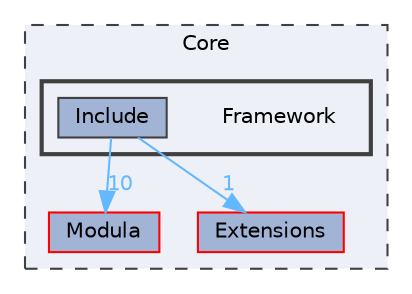 digraph "Core/Framework"
{
 // LATEX_PDF_SIZE
  bgcolor="transparent";
  edge [fontname=Helvetica,fontsize=10,labelfontname=Helvetica,labelfontsize=10];
  node [fontname=Helvetica,fontsize=10,shape=box,height=0.2,width=0.4];
  compound=true
  subgraph clusterdir_c6310732a22f63c0c2fc5595561e68f1 {
    graph [ bgcolor="#edf0f7", pencolor="grey25", label="Core", fontname=Helvetica,fontsize=10 style="filled,dashed", URL="dir_c6310732a22f63c0c2fc5595561e68f1.html",tooltip=""]
  dir_15e8fef3d22952eb032ac9e7b2e45a37 [label="Modula", fillcolor="#a2b4d6", color="red", style="filled", URL="dir_15e8fef3d22952eb032ac9e7b2e45a37.html",tooltip=""];
  dir_77eeda42858090c6483753d2222ff7f1 [label="Extensions", fillcolor="#a2b4d6", color="red", style="filled", URL="dir_77eeda42858090c6483753d2222ff7f1.html",tooltip=""];
  subgraph clusterdir_3cd6967956918cc556ae81bc4708c50b {
    graph [ bgcolor="#edf0f7", pencolor="grey25", label="", fontname=Helvetica,fontsize=10 style="filled,bold", URL="dir_3cd6967956918cc556ae81bc4708c50b.html",tooltip=""]
    dir_3cd6967956918cc556ae81bc4708c50b [shape=plaintext, label="Framework"];
  dir_a9f5512cdb55bf6bfad924366220e7b6 [label="Include", fillcolor="#a2b4d6", color="grey25", style="filled", URL="dir_a9f5512cdb55bf6bfad924366220e7b6.html",tooltip=""];
  }
  }
  dir_a9f5512cdb55bf6bfad924366220e7b6->dir_15e8fef3d22952eb032ac9e7b2e45a37 [headlabel="10", labeldistance=1.5 headhref="dir_000015_000022.html" href="dir_000015_000022.html" color="steelblue1" fontcolor="steelblue1"];
  dir_a9f5512cdb55bf6bfad924366220e7b6->dir_77eeda42858090c6483753d2222ff7f1 [headlabel="1", labeldistance=1.5 headhref="dir_000015_000009.html" href="dir_000015_000009.html" color="steelblue1" fontcolor="steelblue1"];
}

